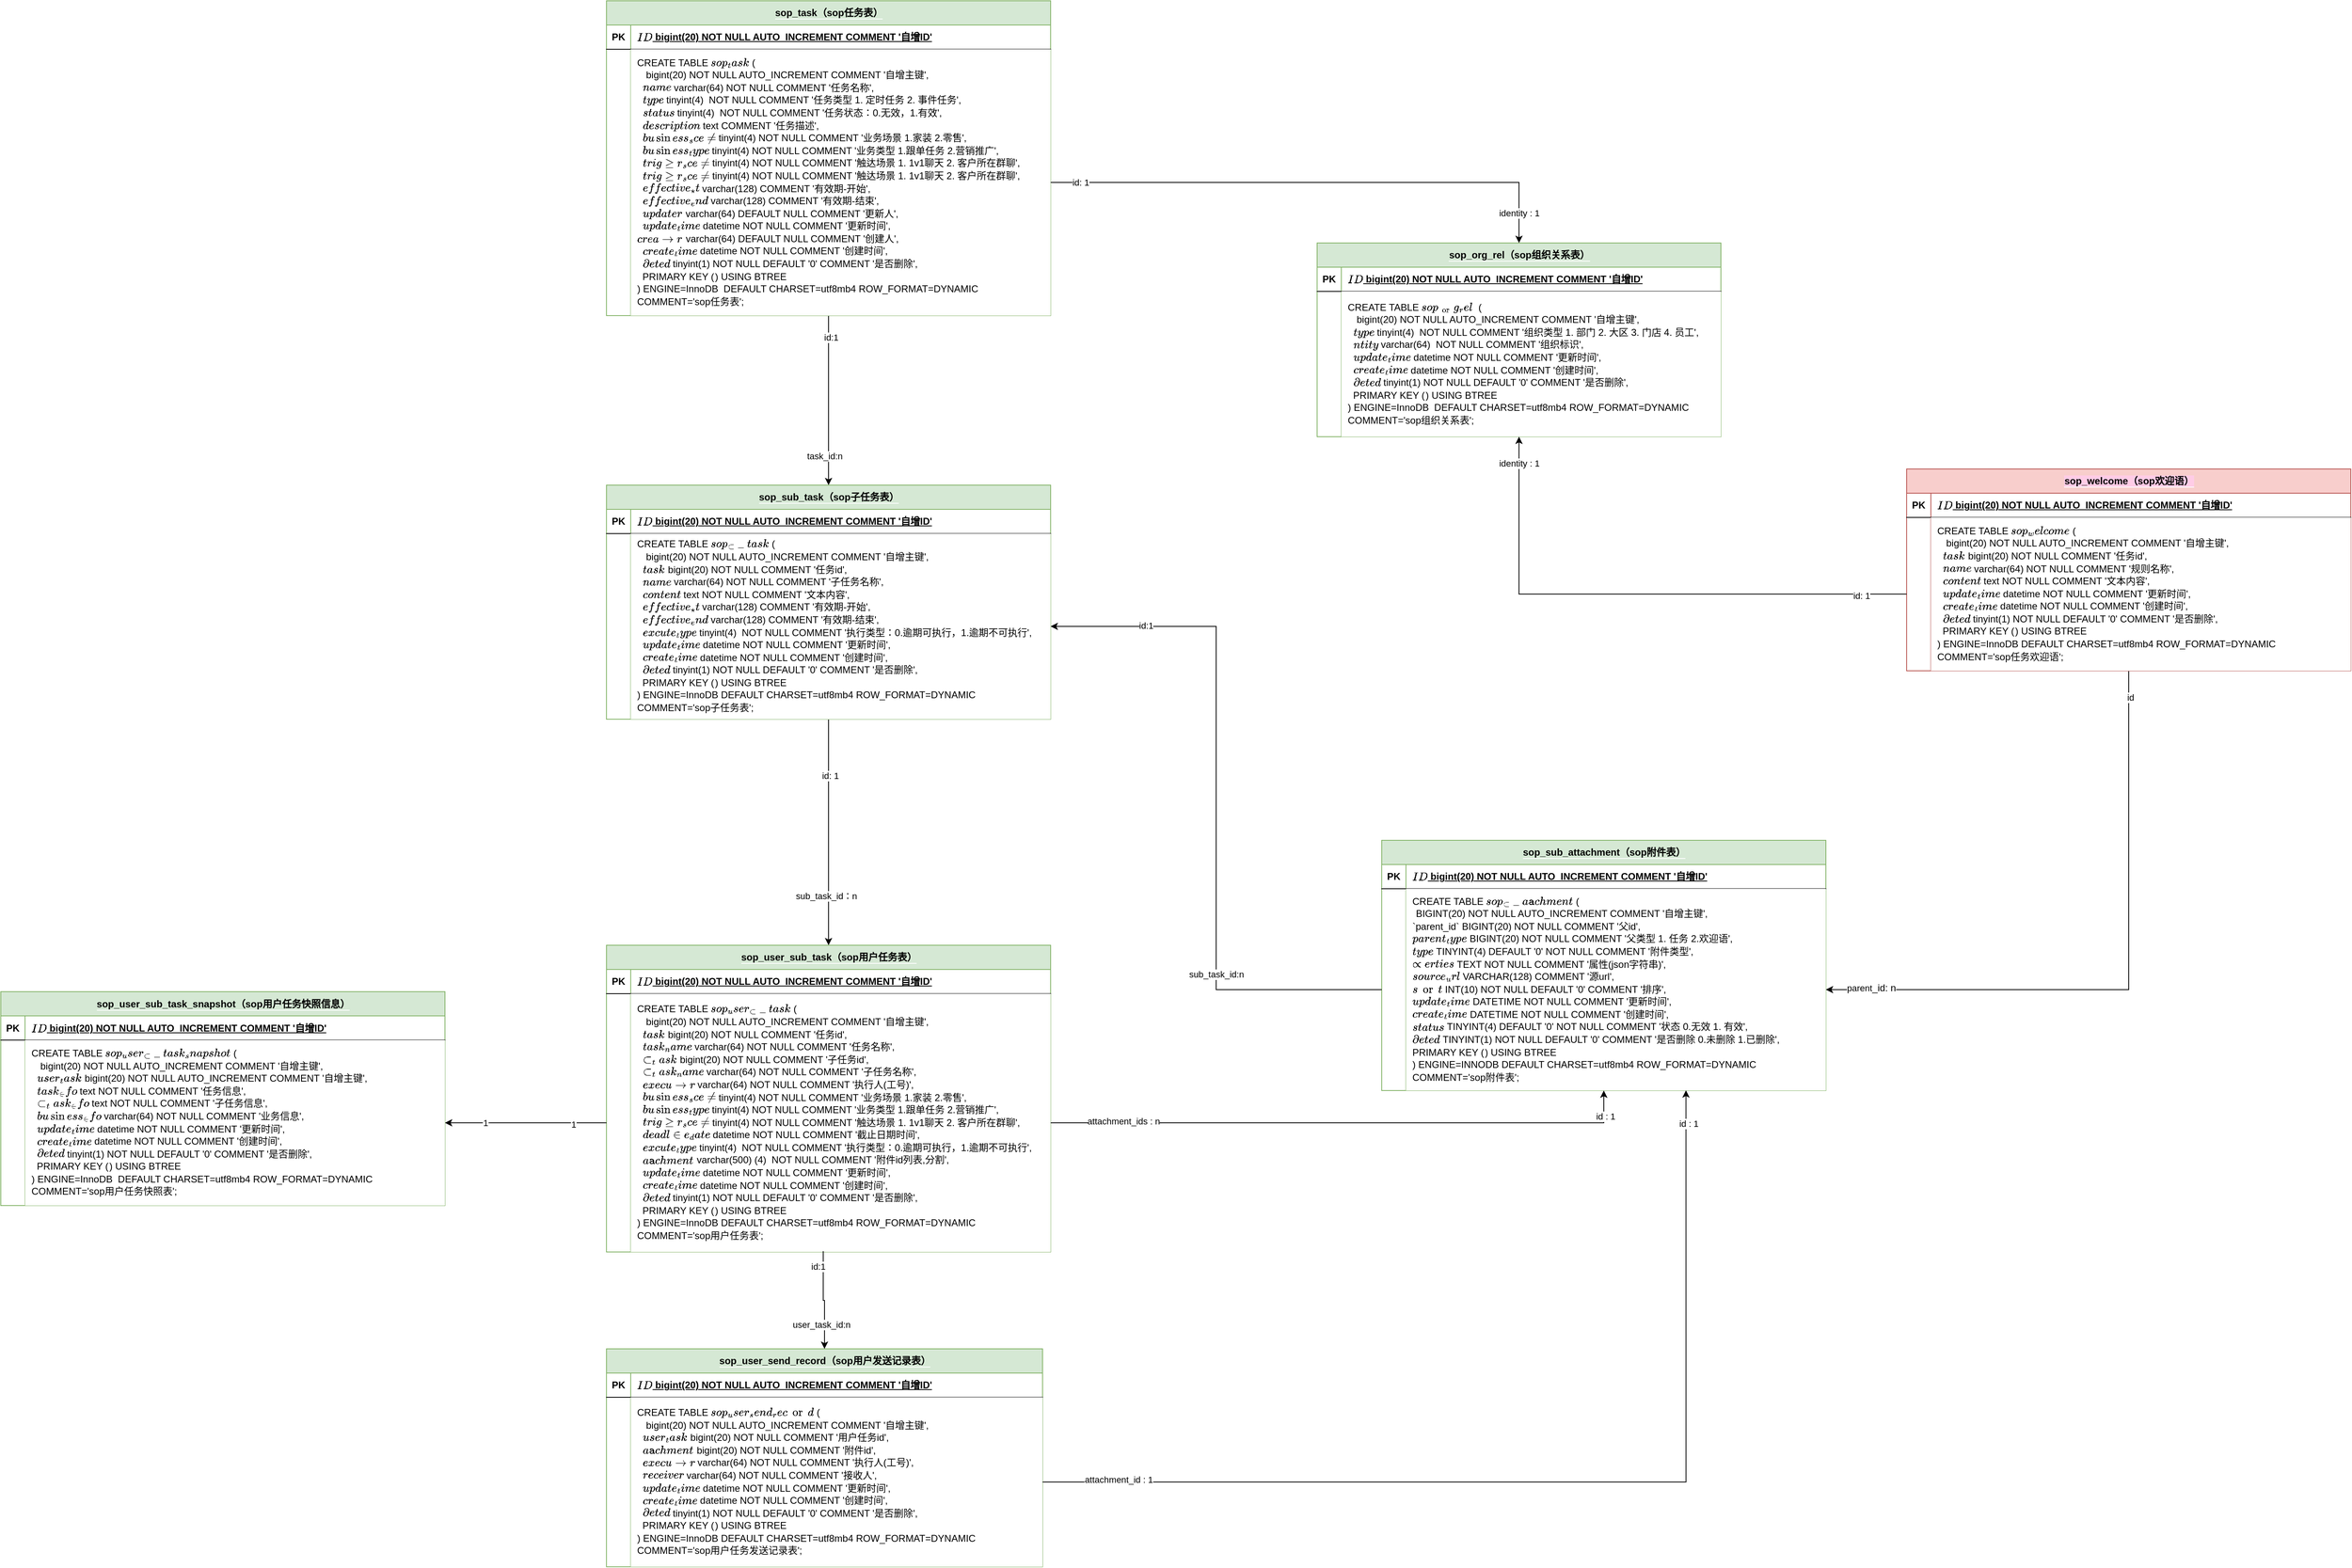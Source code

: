 <mxfile version="21.6.8" type="github">
  <diagram name="第 1 页" id="de748oIVJeChQEEVJ22J">
    <mxGraphModel dx="5043" dy="2289" grid="1" gridSize="10" guides="1" tooltips="1" connect="1" arrows="1" fold="1" page="1" pageScale="1" pageWidth="827" pageHeight="1169" math="0" shadow="0">
      <root>
        <mxCell id="0" />
        <mxCell id="1" parent="0" />
        <mxCell id="-qIdUn-uNaCTuJ1rHyCA-53" style="edgeStyle=orthogonalEdgeStyle;rounded=0;orthogonalLoop=1;jettySize=auto;html=1;entryX=0.5;entryY=0;entryDx=0;entryDy=0;" edge="1" parent="1" source="-qIdUn-uNaCTuJ1rHyCA-1" target="-qIdUn-uNaCTuJ1rHyCA-15">
          <mxGeometry relative="1" as="geometry" />
        </mxCell>
        <mxCell id="-qIdUn-uNaCTuJ1rHyCA-54" value="id:1" style="edgeLabel;html=1;align=center;verticalAlign=middle;resizable=0;points=[];" vertex="1" connectable="0" parent="-qIdUn-uNaCTuJ1rHyCA-53">
          <mxGeometry x="-0.752" y="3" relative="1" as="geometry">
            <mxPoint y="1" as="offset" />
          </mxGeometry>
        </mxCell>
        <mxCell id="-qIdUn-uNaCTuJ1rHyCA-55" value="task_id:n" style="edgeLabel;html=1;align=center;verticalAlign=middle;resizable=0;points=[];" vertex="1" connectable="0" parent="-qIdUn-uNaCTuJ1rHyCA-53">
          <mxGeometry x="0.507" y="-2" relative="1" as="geometry">
            <mxPoint x="-3" y="16" as="offset" />
          </mxGeometry>
        </mxCell>
        <mxCell id="-qIdUn-uNaCTuJ1rHyCA-1" value="&lt;span style=&quot;background-color: rgb(213, 232, 212);&quot;&gt;sop_task（sop任务表）&lt;/span&gt;" style="shape=table;startSize=30;container=1;collapsible=1;childLayout=tableLayout;fixedRows=1;rowLines=0;fontStyle=1;align=center;resizeLast=1;html=1;labelBackgroundColor=default;fillColor=#d5e8d4;strokeColor=#82b366;" vertex="1" parent="1">
          <mxGeometry x="-2260" y="-890" width="550" height="390" as="geometry" />
        </mxCell>
        <mxCell id="-qIdUn-uNaCTuJ1rHyCA-2" value="" style="shape=tableRow;horizontal=0;startSize=0;swimlaneHead=0;swimlaneBody=0;fillColor=none;collapsible=0;dropTarget=0;points=[[0,0.5],[1,0.5]];portConstraint=eastwest;top=0;left=0;right=0;bottom=1;" vertex="1" parent="-qIdUn-uNaCTuJ1rHyCA-1">
          <mxGeometry y="30" width="550" height="30" as="geometry" />
        </mxCell>
        <mxCell id="-qIdUn-uNaCTuJ1rHyCA-3" value="PK" style="shape=partialRectangle;connectable=0;fillColor=none;top=0;left=0;bottom=0;right=0;fontStyle=1;overflow=hidden;whiteSpace=wrap;html=1;" vertex="1" parent="-qIdUn-uNaCTuJ1rHyCA-2">
          <mxGeometry width="30" height="30" as="geometry">
            <mxRectangle width="30" height="30" as="alternateBounds" />
          </mxGeometry>
        </mxCell>
        <mxCell id="-qIdUn-uNaCTuJ1rHyCA-4" value="`ID` bigint(20) NOT NULL AUTO_INCREMENT COMMENT &#39;自增ID&#39;" style="shape=partialRectangle;connectable=0;fillColor=none;top=0;left=0;bottom=0;right=0;align=left;spacingLeft=6;fontStyle=5;overflow=hidden;whiteSpace=wrap;html=1;" vertex="1" parent="-qIdUn-uNaCTuJ1rHyCA-2">
          <mxGeometry x="30" width="520" height="30" as="geometry">
            <mxRectangle width="520" height="30" as="alternateBounds" />
          </mxGeometry>
        </mxCell>
        <mxCell id="-qIdUn-uNaCTuJ1rHyCA-5" value="" style="shape=tableRow;horizontal=0;startSize=0;swimlaneHead=0;swimlaneBody=0;fillColor=none;collapsible=0;dropTarget=0;points=[[0,0.5],[1,0.5]];portConstraint=eastwest;top=0;left=0;right=0;bottom=0;" vertex="1" parent="-qIdUn-uNaCTuJ1rHyCA-1">
          <mxGeometry y="60" width="550" height="330" as="geometry" />
        </mxCell>
        <mxCell id="-qIdUn-uNaCTuJ1rHyCA-6" value="" style="shape=partialRectangle;connectable=0;fillColor=none;top=0;left=0;bottom=0;right=0;editable=1;overflow=hidden;whiteSpace=wrap;html=1;" vertex="1" parent="-qIdUn-uNaCTuJ1rHyCA-5">
          <mxGeometry width="30" height="330" as="geometry">
            <mxRectangle width="30" height="330" as="alternateBounds" />
          </mxGeometry>
        </mxCell>
        <mxCell id="-qIdUn-uNaCTuJ1rHyCA-7" value="&lt;div style=&quot;line-height: 130%;&quot;&gt;&lt;div style=&quot;line-height: 130%;&quot;&gt;&lt;div style=&quot;line-height: 130%;&quot;&gt;&lt;div style=&quot;line-height: 130%;&quot;&gt;&lt;div style=&quot;line-height: 130%;&quot;&gt;CREATE TABLE `sop_task` (&lt;/div&gt;&lt;div style=&quot;line-height: 130%;&quot;&gt;&amp;nbsp; `id` bigint(20) NOT NULL AUTO_INCREMENT COMMENT &#39;自增主键&#39;,&lt;/div&gt;&lt;div style=&quot;line-height: 130%;&quot;&gt;&amp;nbsp; `name` varchar(64) NOT NULL COMMENT &#39;任务名称&#39;,&lt;/div&gt;&lt;div style=&quot;line-height: 130%;&quot;&gt;&amp;nbsp; `type` tinyint(4)&amp;nbsp; NOT NULL COMMENT &#39;任务类型 1. 定时任务 2. 事件任务&#39;,&lt;/div&gt;&lt;div style=&quot;line-height: 130%;&quot;&gt;&amp;nbsp; `status` tinyint(4)&amp;nbsp; NOT NULL COMMENT &#39;任务状态：0.无效，1.有效&#39;,&lt;/div&gt;&lt;div style=&quot;line-height: 130%;&quot;&gt;&amp;nbsp; `description` text COMMENT &#39;任务描述&#39;,&lt;/div&gt;&lt;div style=&quot;line-height: 130%;&quot;&gt;&amp;nbsp; `business_scene` tinyint(4) NOT NULL COMMENT &#39;业务场景 1.家装 2.零售&#39;,&lt;/div&gt;&lt;div style=&quot;line-height: 130%;&quot;&gt;&amp;nbsp; `business_type` tinyint(4) NOT NULL COMMENT &#39;业务类型 1.跟单任务 2.营销推广&#39;,&lt;/div&gt;&lt;div style=&quot;line-height: 130%;&quot;&gt;&amp;nbsp; `trigger_scene` tinyint(4) NOT NULL COMMENT &#39;触达场景 1. 1v1聊天 2. 客户所在群聊&#39;,&lt;/div&gt;&lt;div style=&quot;line-height: 130%;&quot;&gt;&amp;nbsp; `trigger_scene` tinyint(4) NOT NULL COMMENT &#39;触达场景 1. 1v1聊天 2. 客户所在群聊&#39;,&lt;br&gt;&lt;/div&gt;&lt;div style=&quot;line-height: 130%;&quot;&gt;&amp;nbsp; `effective_start` varchar(128)&amp;nbsp;COMMENT &#39;有效期-开始&#39;,&lt;/div&gt;&lt;div style=&quot;line-height: 130%;&quot;&gt;&amp;nbsp; `effective_end` varchar(128)&amp;nbsp;COMMENT &#39;有效期-结束&#39;,&lt;/div&gt;&lt;div style=&quot;line-height: 130%;&quot;&gt;&amp;nbsp; `updater_id` varchar(64) DEFAULT NULL COMMENT &#39;更新人&#39;,&lt;br&gt;&lt;/div&gt;&lt;div style=&quot;line-height: 130%;&quot;&gt;&amp;nbsp; `update_time` datetime NOT NULL COMMENT &#39;更新时间&#39;,&lt;/div&gt;&lt;div style=&quot;line-height: 130%;&quot;&gt;`creator_id` varchar(64) DEFAULT NULL COMMENT &#39;创建人&#39;,&lt;br&gt;&lt;/div&gt;&lt;div style=&quot;line-height: 130%;&quot;&gt;&amp;nbsp; `create_time` datetime NOT NULL COMMENT &#39;创建时间&#39;,&lt;/div&gt;&lt;div style=&quot;line-height: 130%;&quot;&gt;&amp;nbsp; `deleted` tinyint(1) NOT NULL DEFAULT &#39;0&#39; COMMENT &#39;是否删除&#39;,&lt;/div&gt;&lt;div style=&quot;line-height: 130%;&quot;&gt;&amp;nbsp; PRIMARY KEY (`id`) USING BTREE&lt;/div&gt;&lt;div style=&quot;line-height: 130%;&quot;&gt;) ENGINE=InnoDB&amp;nbsp; DEFAULT CHARSET=utf8mb4 ROW_FORMAT=DYNAMIC COMMENT=&#39;sop任务表&#39;;&lt;/div&gt;&lt;/div&gt;&lt;/div&gt;&lt;/div&gt;&lt;/div&gt;" style="shape=partialRectangle;connectable=0;fillColor=default;top=0;left=0;bottom=0;right=0;align=left;spacingLeft=6;overflow=hidden;whiteSpace=wrap;html=1;" vertex="1" parent="-qIdUn-uNaCTuJ1rHyCA-5">
          <mxGeometry x="30" width="520" height="330" as="geometry">
            <mxRectangle width="520" height="330" as="alternateBounds" />
          </mxGeometry>
        </mxCell>
        <mxCell id="-qIdUn-uNaCTuJ1rHyCA-63" style="edgeStyle=orthogonalEdgeStyle;rounded=0;orthogonalLoop=1;jettySize=auto;html=1;entryX=0.5;entryY=0;entryDx=0;entryDy=0;" edge="1" parent="1" source="-qIdUn-uNaCTuJ1rHyCA-15" target="-qIdUn-uNaCTuJ1rHyCA-29">
          <mxGeometry relative="1" as="geometry" />
        </mxCell>
        <mxCell id="-qIdUn-uNaCTuJ1rHyCA-65" value="id: 1" style="edgeLabel;html=1;align=center;verticalAlign=middle;resizable=0;points=[];" vertex="1" connectable="0" parent="-qIdUn-uNaCTuJ1rHyCA-63">
          <mxGeometry x="-0.502" y="2" relative="1" as="geometry">
            <mxPoint as="offset" />
          </mxGeometry>
        </mxCell>
        <mxCell id="-qIdUn-uNaCTuJ1rHyCA-66" value="sub_task_id：n" style="edgeLabel;html=1;align=center;verticalAlign=middle;resizable=0;points=[];" vertex="1" connectable="0" parent="-qIdUn-uNaCTuJ1rHyCA-63">
          <mxGeometry x="0.563" y="-3" relative="1" as="geometry">
            <mxPoint as="offset" />
          </mxGeometry>
        </mxCell>
        <mxCell id="-qIdUn-uNaCTuJ1rHyCA-15" value="&lt;span style=&quot;background-color: rgb(213, 232, 212);&quot;&gt;sop_sub_task（sop子任务表）&lt;/span&gt;" style="shape=table;startSize=30;container=1;collapsible=1;childLayout=tableLayout;fixedRows=1;rowLines=0;fontStyle=1;align=center;resizeLast=1;html=1;labelBackgroundColor=default;fillColor=#d5e8d4;strokeColor=#82b366;" vertex="1" parent="1">
          <mxGeometry x="-2260" y="-290" width="550" height="290.0" as="geometry" />
        </mxCell>
        <mxCell id="-qIdUn-uNaCTuJ1rHyCA-16" value="" style="shape=tableRow;horizontal=0;startSize=0;swimlaneHead=0;swimlaneBody=0;fillColor=none;collapsible=0;dropTarget=0;points=[[0,0.5],[1,0.5]];portConstraint=eastwest;top=0;left=0;right=0;bottom=1;" vertex="1" parent="-qIdUn-uNaCTuJ1rHyCA-15">
          <mxGeometry y="30" width="550" height="30" as="geometry" />
        </mxCell>
        <mxCell id="-qIdUn-uNaCTuJ1rHyCA-17" value="PK" style="shape=partialRectangle;connectable=0;fillColor=none;top=0;left=0;bottom=0;right=0;fontStyle=1;overflow=hidden;whiteSpace=wrap;html=1;" vertex="1" parent="-qIdUn-uNaCTuJ1rHyCA-16">
          <mxGeometry width="30" height="30" as="geometry">
            <mxRectangle width="30" height="30" as="alternateBounds" />
          </mxGeometry>
        </mxCell>
        <mxCell id="-qIdUn-uNaCTuJ1rHyCA-18" value="`ID` bigint(20) NOT NULL AUTO_INCREMENT COMMENT &#39;自增ID&#39;" style="shape=partialRectangle;connectable=0;fillColor=none;top=0;left=0;bottom=0;right=0;align=left;spacingLeft=6;fontStyle=5;overflow=hidden;whiteSpace=wrap;html=1;" vertex="1" parent="-qIdUn-uNaCTuJ1rHyCA-16">
          <mxGeometry x="30" width="520" height="30" as="geometry">
            <mxRectangle width="520" height="30" as="alternateBounds" />
          </mxGeometry>
        </mxCell>
        <mxCell id="-qIdUn-uNaCTuJ1rHyCA-19" value="" style="shape=tableRow;horizontal=0;startSize=0;swimlaneHead=0;swimlaneBody=0;fillColor=none;collapsible=0;dropTarget=0;points=[[0,0.5],[1,0.5]];portConstraint=eastwest;top=0;left=0;right=0;bottom=0;" vertex="1" parent="-qIdUn-uNaCTuJ1rHyCA-15">
          <mxGeometry y="60" width="550" height="230" as="geometry" />
        </mxCell>
        <mxCell id="-qIdUn-uNaCTuJ1rHyCA-20" value="" style="shape=partialRectangle;connectable=0;fillColor=none;top=0;left=0;bottom=0;right=0;editable=1;overflow=hidden;whiteSpace=wrap;html=1;" vertex="1" parent="-qIdUn-uNaCTuJ1rHyCA-19">
          <mxGeometry width="30" height="230" as="geometry">
            <mxRectangle width="30" height="230" as="alternateBounds" />
          </mxGeometry>
        </mxCell>
        <mxCell id="-qIdUn-uNaCTuJ1rHyCA-21" value="&lt;div style=&quot;line-height: 130%;&quot;&gt;&lt;div style=&quot;line-height: 130%;&quot;&gt;&lt;div style=&quot;line-height: 130%;&quot;&gt;&lt;div style=&quot;line-height: 130%;&quot;&gt;&lt;div style=&quot;line-height: 130%;&quot;&gt;&lt;div style=&quot;line-height: 130%;&quot;&gt;&lt;div style=&quot;line-height: 130%;&quot;&gt;CREATE TABLE `sop_sub_task` (&lt;/div&gt;&lt;div style=&quot;line-height: 130%;&quot;&gt;&amp;nbsp; `id` bigint(20) NOT NULL AUTO_INCREMENT COMMENT &#39;自增主键&#39;,&lt;/div&gt;&lt;div style=&quot;line-height: 130%;&quot;&gt;&amp;nbsp; `task_id` bigint(20) NOT NULL COMMENT &#39;任务id&#39;,&lt;/div&gt;&lt;div style=&quot;line-height: 130%;&quot;&gt;&amp;nbsp; `name` varchar(64) NOT NULL COMMENT &#39;子任务名称&#39;,&lt;/div&gt;&lt;div style=&quot;line-height: 130%;&quot;&gt;&amp;nbsp; `content` text NOT NULL COMMENT &#39;文本内容&#39;,&lt;/div&gt;&lt;div style=&quot;line-height: 130%;&quot;&gt;&amp;nbsp;&amp;nbsp;&lt;span style=&quot;background-color: initial;&quot;&gt;`effective_start` varchar(128)&amp;nbsp;COMMENT &#39;有效期-开始&#39;,&lt;/span&gt;&lt;/div&gt;&lt;div style=&quot;border-color: var(--border-color); line-height: 15.6px;&quot;&gt;&amp;nbsp; `effective_end` varchar(128)&amp;nbsp;COMMENT &#39;有效期-结束&#39;,&lt;/div&gt;&lt;div style=&quot;border-color: var(--border-color); line-height: 15.6px;&quot;&gt;&amp;nbsp;&amp;nbsp;`excute_type` tinyint(4)&amp;nbsp; NOT NULL COMMENT &#39;执行类型：0.逾期可执行，1.逾期不可执行&#39;,&lt;/div&gt;&lt;div style=&quot;line-height: 130%;&quot;&gt;&amp;nbsp; `update_time` datetime NOT NULL COMMENT &#39;更新时间&#39;,&lt;/div&gt;&lt;div style=&quot;line-height: 130%;&quot;&gt;&amp;nbsp; `create_time` datetime NOT NULL COMMENT &#39;创建时间&#39;,&lt;/div&gt;&lt;div style=&quot;line-height: 130%;&quot;&gt;&amp;nbsp; `deleted` tinyint(1) NOT NULL DEFAULT &#39;0&#39; COMMENT &#39;是否删除&#39;,&lt;/div&gt;&lt;div style=&quot;line-height: 130%;&quot;&gt;&amp;nbsp; PRIMARY KEY (`id`) USING BTREE&lt;/div&gt;&lt;div style=&quot;line-height: 130%;&quot;&gt;) ENGINE=InnoDB DEFAULT CHARSET=utf8mb4 ROW_FORMAT=DYNAMIC COMMENT=&#39;sop子任务表&#39;;&lt;/div&gt;&lt;/div&gt;&lt;/div&gt;&lt;/div&gt;&lt;/div&gt;&lt;/div&gt;&lt;/div&gt;" style="shape=partialRectangle;connectable=0;fillColor=default;top=0;left=0;bottom=0;right=0;align=left;spacingLeft=6;overflow=hidden;whiteSpace=wrap;html=1;" vertex="1" parent="-qIdUn-uNaCTuJ1rHyCA-19">
          <mxGeometry x="30" width="520" height="230" as="geometry">
            <mxRectangle width="520" height="230" as="alternateBounds" />
          </mxGeometry>
        </mxCell>
        <mxCell id="-qIdUn-uNaCTuJ1rHyCA-22" value="&lt;span style=&quot;background-color: rgb(213, 232, 212);&quot;&gt;sop_sub_attachment（sop附件表）&lt;/span&gt;" style="shape=table;startSize=30;container=1;collapsible=1;childLayout=tableLayout;fixedRows=1;rowLines=0;fontStyle=1;align=center;resizeLast=1;html=1;labelBackgroundColor=default;fillColor=#d5e8d4;strokeColor=#82b366;" vertex="1" parent="1">
          <mxGeometry x="-1300" y="150" width="550" height="310" as="geometry" />
        </mxCell>
        <mxCell id="-qIdUn-uNaCTuJ1rHyCA-23" value="" style="shape=tableRow;horizontal=0;startSize=0;swimlaneHead=0;swimlaneBody=0;fillColor=none;collapsible=0;dropTarget=0;points=[[0,0.5],[1,0.5]];portConstraint=eastwest;top=0;left=0;right=0;bottom=1;" vertex="1" parent="-qIdUn-uNaCTuJ1rHyCA-22">
          <mxGeometry y="30" width="550" height="30" as="geometry" />
        </mxCell>
        <mxCell id="-qIdUn-uNaCTuJ1rHyCA-24" value="PK" style="shape=partialRectangle;connectable=0;fillColor=none;top=0;left=0;bottom=0;right=0;fontStyle=1;overflow=hidden;whiteSpace=wrap;html=1;" vertex="1" parent="-qIdUn-uNaCTuJ1rHyCA-23">
          <mxGeometry width="30" height="30" as="geometry">
            <mxRectangle width="30" height="30" as="alternateBounds" />
          </mxGeometry>
        </mxCell>
        <mxCell id="-qIdUn-uNaCTuJ1rHyCA-25" value="`ID` bigint(20) NOT NULL AUTO_INCREMENT COMMENT &#39;自增ID&#39;" style="shape=partialRectangle;connectable=0;fillColor=none;top=0;left=0;bottom=0;right=0;align=left;spacingLeft=6;fontStyle=5;overflow=hidden;whiteSpace=wrap;html=1;" vertex="1" parent="-qIdUn-uNaCTuJ1rHyCA-23">
          <mxGeometry x="30" width="520" height="30" as="geometry">
            <mxRectangle width="520" height="30" as="alternateBounds" />
          </mxGeometry>
        </mxCell>
        <mxCell id="-qIdUn-uNaCTuJ1rHyCA-26" value="" style="shape=tableRow;horizontal=0;startSize=0;swimlaneHead=0;swimlaneBody=0;fillColor=none;collapsible=0;dropTarget=0;points=[[0,0.5],[1,0.5]];portConstraint=eastwest;top=0;left=0;right=0;bottom=0;" vertex="1" parent="-qIdUn-uNaCTuJ1rHyCA-22">
          <mxGeometry y="60" width="550" height="250" as="geometry" />
        </mxCell>
        <mxCell id="-qIdUn-uNaCTuJ1rHyCA-27" value="" style="shape=partialRectangle;connectable=0;fillColor=none;top=0;left=0;bottom=0;right=0;editable=1;overflow=hidden;whiteSpace=wrap;html=1;" vertex="1" parent="-qIdUn-uNaCTuJ1rHyCA-26">
          <mxGeometry width="30" height="250" as="geometry">
            <mxRectangle width="30" height="250" as="alternateBounds" />
          </mxGeometry>
        </mxCell>
        <mxCell id="-qIdUn-uNaCTuJ1rHyCA-28" value="&lt;div style=&quot;line-height: 130%;&quot;&gt;&lt;div style=&quot;line-height: 130%;&quot;&gt;&lt;div style=&quot;line-height: 130%;&quot;&gt;&lt;div style=&quot;line-height: 130%;&quot;&gt;&lt;div style=&quot;line-height: 130%;&quot;&gt;&lt;div style=&quot;line-height: 130%;&quot;&gt;&lt;div style=&quot;line-height: 130%;&quot;&gt;&lt;div style=&quot;line-height: 130%;&quot;&gt;&lt;div&gt;CREATE TABLE `sop_sub_attachment` (&lt;span style=&quot;&quot; data-eleid=&quot;2&quot; class=&quot;text-only&quot;&gt;&lt;br&gt;&lt;/span&gt;&lt;span style=&quot;&quot; data-eleid=&quot;5&quot; class=&quot;text-only&quot;&gt;  `id` BIGINT(20) NOT NULL AUTO_INCREMENT COMMENT &#39;自增主键&#39;,&lt;/span&gt;&lt;span style=&quot;&quot; data-eleid=&quot;4&quot; class=&quot;text-only&quot;&gt;&lt;br&gt;&lt;/span&gt;  `&lt;span style=&quot;background-color: initial;&quot;&gt;parent&lt;/span&gt;&lt;span style=&quot;background-color: initial;&quot;&gt;_id` BIGINT(20) NOT NULL COMMENT &#39;父id&#39;,&lt;/span&gt;&lt;/div&gt;&lt;div&gt;&lt;span style=&quot;&quot; data-eleid=&quot;6&quot; class=&quot;text-only&quot;&gt;`parent_type` BIGINT(20) NOT NULL COMMENT &#39;父类型 1. 任务 2.欢迎语&#39;,&lt;br&gt;&lt;/span&gt;&lt;span style=&quot;&quot; data-eleid=&quot;9&quot; class=&quot;text-only&quot;&gt;  `type` TINYINT(4) DEFAULT &#39;0&#39;  NOT NULL COMMENT &#39;附件类型&#39;,&lt;/span&gt;&lt;span style=&quot;&quot; data-eleid=&quot;8&quot; class=&quot;text-only&quot;&gt;&lt;br&gt;&lt;/span&gt;&lt;span style=&quot;&quot; data-eleid=&quot;11&quot; class=&quot;text-only&quot;&gt;  `properties` TEXT NOT NULL COMMENT &#39;属性(json字符串)&#39;,&lt;/span&gt;&lt;/div&gt;&lt;div&gt;&lt;span style=&quot;&quot; data-eleid=&quot;12&quot; class=&quot;text-only&quot;&gt;&lt;div style=&quot;&quot;&gt;  `source_url` VARCHAR(128) COMMENT &#39;源url&#39;,&lt;/div&gt;&lt;/span&gt;&lt;span style=&quot;&quot; data-eleid=&quot;15&quot; class=&quot;text-only&quot;&gt;  `sort` INT(10) NOT NULL DEFAULT &#39;0&#39; COMMENT &#39;排序&#39;,&lt;/span&gt;&lt;span style=&quot;&quot; data-eleid=&quot;14&quot; class=&quot;text-only&quot;&gt;&lt;br&gt;&lt;/span&gt;&lt;span style=&quot;&quot; data-eleid=&quot;17&quot; class=&quot;text-only&quot;&gt;  `update_time` DATETIME NOT NULL COMMENT &#39;更新时间&#39;,&lt;/span&gt;&lt;span style=&quot;&quot; data-eleid=&quot;16&quot; class=&quot;text-only&quot;&gt;&lt;br&gt;&lt;/span&gt;&lt;span style=&quot;&quot; data-eleid=&quot;19&quot; class=&quot;text-only&quot;&gt;  `create_time` DATETIME NOT NULL COMMENT &#39;创建时间&#39;,&lt;/span&gt;&lt;/div&gt;&lt;div&gt;&lt;span style=&quot;&quot; data-eleid=&quot;18&quot; class=&quot;text-only&quot;&gt;`status` TINYINT(4) DEFAULT &#39;0&#39; NOT NULL COMMENT &#39;状态 0.无效 1. 有效&#39;,&lt;br&gt;&lt;/span&gt;&lt;span style=&quot;&quot; data-eleid=&quot;21&quot; class=&quot;text-only&quot;&gt;  `deleted` TINYINT(1) NOT NULL DEFAULT &#39;0&#39; COMMENT &#39;是否删除 0.未删除 1.已删除&#39;,&lt;/span&gt;&lt;span style=&quot;&quot; data-eleid=&quot;20&quot; class=&quot;text-only&quot;&gt;&lt;br&gt;&lt;/span&gt;&lt;span style=&quot;&quot; data-eleid=&quot;23&quot; class=&quot;text-only&quot;&gt;  PRIMARY KEY (`id`) USING BTREE&lt;/span&gt;&lt;span style=&quot;&quot; data-eleid=&quot;22&quot; class=&quot;text-only&quot;&gt;&lt;br&gt;&lt;/span&gt;&lt;span style=&quot;&quot; data-eleid=&quot;25&quot; class=&quot;text-only&quot;&gt;) ENGINE=INNODB DEFAULT CHARSET=utf8mb4 ROW_FORMAT=DYNAMIC COMMENT=&#39;sop附件表&#39;;&lt;/span&gt;&lt;/div&gt;&lt;/div&gt;&lt;/div&gt;&lt;/div&gt;&lt;/div&gt;&lt;/div&gt;&lt;/div&gt;&lt;/div&gt;&lt;/div&gt;" style="shape=partialRectangle;connectable=0;fillColor=default;top=0;left=0;bottom=0;right=0;align=left;spacingLeft=6;overflow=hidden;whiteSpace=wrap;html=1;" vertex="1" parent="-qIdUn-uNaCTuJ1rHyCA-26">
          <mxGeometry x="30" width="520" height="250" as="geometry">
            <mxRectangle width="520" height="250" as="alternateBounds" />
          </mxGeometry>
        </mxCell>
        <mxCell id="-qIdUn-uNaCTuJ1rHyCA-29" value="&lt;span style=&quot;background-color: rgb(213, 232, 212);&quot;&gt;sop_user_sub_task（sop用户任务表）&lt;/span&gt;" style="shape=table;startSize=30;container=1;collapsible=1;childLayout=tableLayout;fixedRows=1;rowLines=0;fontStyle=1;align=center;resizeLast=1;html=1;labelBackgroundColor=default;fillColor=#d5e8d4;strokeColor=#82b366;" vertex="1" parent="1">
          <mxGeometry x="-2260" y="280" width="550" height="380" as="geometry" />
        </mxCell>
        <mxCell id="-qIdUn-uNaCTuJ1rHyCA-30" value="" style="shape=tableRow;horizontal=0;startSize=0;swimlaneHead=0;swimlaneBody=0;fillColor=none;collapsible=0;dropTarget=0;points=[[0,0.5],[1,0.5]];portConstraint=eastwest;top=0;left=0;right=0;bottom=1;" vertex="1" parent="-qIdUn-uNaCTuJ1rHyCA-29">
          <mxGeometry y="30" width="550" height="30" as="geometry" />
        </mxCell>
        <mxCell id="-qIdUn-uNaCTuJ1rHyCA-31" value="PK" style="shape=partialRectangle;connectable=0;fillColor=none;top=0;left=0;bottom=0;right=0;fontStyle=1;overflow=hidden;whiteSpace=wrap;html=1;" vertex="1" parent="-qIdUn-uNaCTuJ1rHyCA-30">
          <mxGeometry width="30" height="30" as="geometry">
            <mxRectangle width="30" height="30" as="alternateBounds" />
          </mxGeometry>
        </mxCell>
        <mxCell id="-qIdUn-uNaCTuJ1rHyCA-32" value="`ID` bigint(20) NOT NULL AUTO_INCREMENT COMMENT &#39;自增ID&#39;" style="shape=partialRectangle;connectable=0;fillColor=none;top=0;left=0;bottom=0;right=0;align=left;spacingLeft=6;fontStyle=5;overflow=hidden;whiteSpace=wrap;html=1;" vertex="1" parent="-qIdUn-uNaCTuJ1rHyCA-30">
          <mxGeometry x="30" width="520" height="30" as="geometry">
            <mxRectangle width="520" height="30" as="alternateBounds" />
          </mxGeometry>
        </mxCell>
        <mxCell id="-qIdUn-uNaCTuJ1rHyCA-33" value="" style="shape=tableRow;horizontal=0;startSize=0;swimlaneHead=0;swimlaneBody=0;fillColor=none;collapsible=0;dropTarget=0;points=[[0,0.5],[1,0.5]];portConstraint=eastwest;top=0;left=0;right=0;bottom=0;" vertex="1" parent="-qIdUn-uNaCTuJ1rHyCA-29">
          <mxGeometry y="60" width="550" height="320" as="geometry" />
        </mxCell>
        <mxCell id="-qIdUn-uNaCTuJ1rHyCA-34" value="" style="shape=partialRectangle;connectable=0;fillColor=none;top=0;left=0;bottom=0;right=0;editable=1;overflow=hidden;whiteSpace=wrap;html=1;" vertex="1" parent="-qIdUn-uNaCTuJ1rHyCA-33">
          <mxGeometry width="30" height="320" as="geometry">
            <mxRectangle width="30" height="320" as="alternateBounds" />
          </mxGeometry>
        </mxCell>
        <mxCell id="-qIdUn-uNaCTuJ1rHyCA-35" value="&lt;div style=&quot;line-height: 130%;&quot;&gt;&lt;div style=&quot;line-height: 130%;&quot;&gt;&lt;div style=&quot;line-height: 130%;&quot;&gt;&lt;div style=&quot;line-height: 130%;&quot;&gt;&lt;div style=&quot;line-height: 130%;&quot;&gt;&lt;div style=&quot;line-height: 130%;&quot;&gt;&lt;div style=&quot;line-height: 130%;&quot;&gt;&lt;div style=&quot;line-height: 130%;&quot;&gt;&lt;span style=&quot;background-color: initial;&quot;&gt;CREATE TABLE `sop_user_sub_task` (&lt;/span&gt;&lt;br&gt;&lt;/div&gt;&lt;div style=&quot;line-height: 130%;&quot;&gt;&amp;nbsp; `id` bigint(20) NOT NULL AUTO_INCREMENT COMMENT &#39;自增主键&#39;,&lt;/div&gt;&lt;div style=&quot;line-height: 130%;&quot;&gt;&amp;nbsp; `task_id` bigint(20) NOT NULL COMMENT &#39;任务id&#39;,&lt;/div&gt;&lt;div style=&quot;line-height: 130%;&quot;&gt;&amp;nbsp; `task_name` varchar(64) NOT NULL COMMENT &#39;任务名称&#39;,&lt;/div&gt;&lt;div style=&quot;line-height: 130%;&quot;&gt;&amp;nbsp; `sub_task_id&amp;nbsp;` bigint(20) NOT NULL COMMENT &#39;子任务id&#39;,&lt;/div&gt;&lt;div style=&quot;line-height: 130%;&quot;&gt;&amp;nbsp; `sub_task_name` varchar(64) NOT NULL COMMENT &#39;子任务名称&#39;,&lt;/div&gt;&lt;div style=&quot;line-height: 130%;&quot;&gt;&amp;nbsp; `executor` varchar(64) NOT NULL COMMENT &#39;执行人(工号)&#39;,&lt;/div&gt;&lt;div style=&quot;line-height: 130%;&quot;&gt;&amp;nbsp; `business_scene` tinyint(4) NOT NULL COMMENT &#39;业务场景 1.家装 2.零售&#39;,&lt;/div&gt;&lt;div style=&quot;line-height: 130%;&quot;&gt;&amp;nbsp; `business_type` tinyint(4) NOT NULL COMMENT &#39;业务类型 1.跟单任务 2.营销推广&#39;,&lt;/div&gt;&lt;div style=&quot;line-height: 130%;&quot;&gt;&amp;nbsp; `trigger_scene` tinyint(4) NOT NULL COMMENT &#39;触达场景 1. 1v1聊天 2. 客户所在群聊&#39;,&lt;/div&gt;&lt;div style=&quot;line-height: 130%;&quot;&gt;&amp;nbsp; `deadline_date ` datetime NOT NULL COMMENT &#39;截止日期时间&#39;,&lt;/div&gt;&lt;div style=&quot;line-height: 130%;&quot;&gt;&amp;nbsp; `excute_type` tinyint(4)&amp;nbsp; NOT NULL COMMENT &#39;执行类型：0.逾期可执行，1.逾期不可执行&#39;,&lt;br&gt;&lt;/div&gt;&lt;div style=&quot;line-height: 130%;&quot;&gt;&amp;nbsp; `attachment_ids` varchar(500)&amp;nbsp;(4)&amp;nbsp; NOT NULL COMMENT &#39;附件id列表,分割&#39;,&lt;br&gt;&lt;/div&gt;&lt;div style=&quot;line-height: 130%;&quot;&gt;&amp;nbsp; `update_time` datetime NOT NULL COMMENT &#39;更新时间&#39;,&lt;br&gt;&lt;/div&gt;&lt;div style=&quot;line-height: 130%;&quot;&gt;&amp;nbsp; `create_time` datetime NOT NULL COMMENT &#39;创建时间&#39;,&lt;/div&gt;&lt;div style=&quot;line-height: 130%;&quot;&gt;&amp;nbsp; `deleted` tinyint(1) NOT NULL DEFAULT &#39;0&#39; COMMENT &#39;是否删除&#39;,&lt;/div&gt;&lt;div style=&quot;line-height: 130%;&quot;&gt;&amp;nbsp; PRIMARY KEY (`id`) USING BTREE&lt;/div&gt;&lt;div style=&quot;line-height: 130%;&quot;&gt;) ENGINE=InnoDB DEFAULT CHARSET=utf8mb4 ROW_FORMAT=DYNAMIC COMMENT=&#39;sop用户任务表&#39;;&lt;/div&gt;&lt;/div&gt;&lt;/div&gt;&lt;/div&gt;&lt;/div&gt;&lt;/div&gt;&lt;/div&gt;&lt;/div&gt;" style="shape=partialRectangle;connectable=0;fillColor=default;top=0;left=0;bottom=0;right=0;align=left;spacingLeft=6;overflow=hidden;whiteSpace=wrap;html=1;" vertex="1" parent="-qIdUn-uNaCTuJ1rHyCA-33">
          <mxGeometry x="30" width="520" height="320" as="geometry">
            <mxRectangle width="520" height="320" as="alternateBounds" />
          </mxGeometry>
        </mxCell>
        <mxCell id="-qIdUn-uNaCTuJ1rHyCA-43" value="&lt;span style=&quot;background-color: rgb(213, 232, 212);&quot;&gt;sop_user_send_record（sop用户发送记录表）&lt;/span&gt;" style="shape=table;startSize=30;container=1;collapsible=1;childLayout=tableLayout;fixedRows=1;rowLines=0;fontStyle=1;align=center;resizeLast=1;html=1;labelBackgroundColor=default;fillColor=#d5e8d4;strokeColor=#82b366;" vertex="1" parent="1">
          <mxGeometry x="-2260" y="780" width="540" height="270" as="geometry" />
        </mxCell>
        <mxCell id="-qIdUn-uNaCTuJ1rHyCA-44" value="" style="shape=tableRow;horizontal=0;startSize=0;swimlaneHead=0;swimlaneBody=0;fillColor=none;collapsible=0;dropTarget=0;points=[[0,0.5],[1,0.5]];portConstraint=eastwest;top=0;left=0;right=0;bottom=1;" vertex="1" parent="-qIdUn-uNaCTuJ1rHyCA-43">
          <mxGeometry y="30" width="540" height="30" as="geometry" />
        </mxCell>
        <mxCell id="-qIdUn-uNaCTuJ1rHyCA-45" value="PK" style="shape=partialRectangle;connectable=0;fillColor=none;top=0;left=0;bottom=0;right=0;fontStyle=1;overflow=hidden;whiteSpace=wrap;html=1;" vertex="1" parent="-qIdUn-uNaCTuJ1rHyCA-44">
          <mxGeometry width="30" height="30" as="geometry">
            <mxRectangle width="30" height="30" as="alternateBounds" />
          </mxGeometry>
        </mxCell>
        <mxCell id="-qIdUn-uNaCTuJ1rHyCA-46" value="`ID` bigint(20) NOT NULL AUTO_INCREMENT COMMENT &#39;自增ID&#39;" style="shape=partialRectangle;connectable=0;fillColor=none;top=0;left=0;bottom=0;right=0;align=left;spacingLeft=6;fontStyle=5;overflow=hidden;whiteSpace=wrap;html=1;" vertex="1" parent="-qIdUn-uNaCTuJ1rHyCA-44">
          <mxGeometry x="30" width="510" height="30" as="geometry">
            <mxRectangle width="510" height="30" as="alternateBounds" />
          </mxGeometry>
        </mxCell>
        <mxCell id="-qIdUn-uNaCTuJ1rHyCA-47" value="" style="shape=tableRow;horizontal=0;startSize=0;swimlaneHead=0;swimlaneBody=0;fillColor=none;collapsible=0;dropTarget=0;points=[[0,0.5],[1,0.5]];portConstraint=eastwest;top=0;left=0;right=0;bottom=0;" vertex="1" parent="-qIdUn-uNaCTuJ1rHyCA-43">
          <mxGeometry y="60" width="540" height="210" as="geometry" />
        </mxCell>
        <mxCell id="-qIdUn-uNaCTuJ1rHyCA-48" value="" style="shape=partialRectangle;connectable=0;fillColor=none;top=0;left=0;bottom=0;right=0;editable=1;overflow=hidden;whiteSpace=wrap;html=1;" vertex="1" parent="-qIdUn-uNaCTuJ1rHyCA-47">
          <mxGeometry width="30" height="210" as="geometry">
            <mxRectangle width="30" height="210" as="alternateBounds" />
          </mxGeometry>
        </mxCell>
        <mxCell id="-qIdUn-uNaCTuJ1rHyCA-49" value="&lt;div style=&quot;line-height: 130%;&quot;&gt;&lt;div style=&quot;line-height: 130%;&quot;&gt;&lt;div style=&quot;line-height: 130%;&quot;&gt;&lt;div style=&quot;line-height: 130%;&quot;&gt;&lt;div style=&quot;line-height: 130%;&quot;&gt;&lt;div style=&quot;line-height: 130%;&quot;&gt;&lt;div style=&quot;line-height: 130%;&quot;&gt;&lt;div style=&quot;line-height: 130%;&quot;&gt;&lt;div style=&quot;line-height: 130%;&quot;&gt;CREATE TABLE `sop_user_send_record` (&lt;/div&gt;&lt;div style=&quot;line-height: 130%;&quot;&gt;&amp;nbsp; `id` bigint(20) NOT NULL AUTO_INCREMENT COMMENT &#39;自增主键&#39;,&lt;/div&gt;&lt;div style=&quot;line-height: 130%;&quot;&gt;&amp;nbsp; `user_task_id` bigint(20) NOT NULL COMMENT &#39;用户任务id&#39;,&lt;/div&gt;&lt;div style=&quot;line-height: 130%;&quot;&gt;&amp;nbsp; `attachment_id` bigint(20) NOT NULL COMMENT &#39;附件id&#39;,&lt;br&gt;&lt;/div&gt;&lt;div style=&quot;line-height: 130%;&quot;&gt;&amp;nbsp; `executor` varchar(64) NOT NULL COMMENT &#39;执行人(工号)&#39;,&lt;/div&gt;&lt;div style=&quot;line-height: 130%;&quot;&gt;&amp;nbsp; `receiver` varchar(64) NOT NULL COMMENT &#39;接收人&#39;,&lt;/div&gt;&lt;div style=&quot;line-height: 130%;&quot;&gt;&amp;nbsp; `update_time` datetime NOT NULL COMMENT &#39;更新时间&#39;,&lt;/div&gt;&lt;div style=&quot;line-height: 130%;&quot;&gt;&amp;nbsp; `create_time` datetime NOT NULL COMMENT &#39;创建时间&#39;,&lt;/div&gt;&lt;div style=&quot;line-height: 130%;&quot;&gt;&amp;nbsp; `deleted` tinyint(1) NOT NULL DEFAULT &#39;0&#39; COMMENT &#39;是否删除&#39;,&lt;/div&gt;&lt;div style=&quot;line-height: 130%;&quot;&gt;&amp;nbsp; PRIMARY KEY (`id`) USING BTREE&lt;/div&gt;&lt;div style=&quot;line-height: 130%;&quot;&gt;) ENGINE=InnoDB DEFAULT CHARSET=utf8mb4 ROW_FORMAT=DYNAMIC COMMENT=&#39;sop用户任务发送记录表&#39;;&lt;/div&gt;&lt;/div&gt;&lt;/div&gt;&lt;/div&gt;&lt;/div&gt;&lt;/div&gt;&lt;/div&gt;&lt;/div&gt;&lt;/div&gt;" style="shape=partialRectangle;connectable=0;fillColor=default;top=0;left=0;bottom=0;right=0;align=left;spacingLeft=6;overflow=hidden;whiteSpace=wrap;html=1;" vertex="1" parent="-qIdUn-uNaCTuJ1rHyCA-47">
          <mxGeometry x="30" width="510" height="210" as="geometry">
            <mxRectangle width="510" height="210" as="alternateBounds" />
          </mxGeometry>
        </mxCell>
        <mxCell id="-qIdUn-uNaCTuJ1rHyCA-50" style="edgeStyle=orthogonalEdgeStyle;rounded=0;orthogonalLoop=1;jettySize=auto;html=1;exitX=0.488;exitY=0.997;exitDx=0;exitDy=0;exitPerimeter=0;entryX=0.5;entryY=0;entryDx=0;entryDy=0;" edge="1" parent="1" source="-qIdUn-uNaCTuJ1rHyCA-33" target="-qIdUn-uNaCTuJ1rHyCA-43">
          <mxGeometry relative="1" as="geometry">
            <mxPoint x="-1710" y="935" as="sourcePoint" />
          </mxGeometry>
        </mxCell>
        <mxCell id="-qIdUn-uNaCTuJ1rHyCA-51" value="id:1" style="edgeLabel;html=1;align=center;verticalAlign=middle;resizable=0;points=[];" vertex="1" connectable="0" parent="-qIdUn-uNaCTuJ1rHyCA-50">
          <mxGeometry x="-0.686" y="-6" relative="1" as="geometry">
            <mxPoint x="-1" as="offset" />
          </mxGeometry>
        </mxCell>
        <mxCell id="-qIdUn-uNaCTuJ1rHyCA-52" value="user_task_id:n" style="edgeLabel;html=1;align=center;verticalAlign=middle;resizable=0;points=[];" vertex="1" connectable="0" parent="-qIdUn-uNaCTuJ1rHyCA-50">
          <mxGeometry x="0.505" y="-3" relative="1" as="geometry">
            <mxPoint x="-1" as="offset" />
          </mxGeometry>
        </mxCell>
        <mxCell id="-qIdUn-uNaCTuJ1rHyCA-60" style="edgeStyle=orthogonalEdgeStyle;rounded=0;orthogonalLoop=1;jettySize=auto;html=1;entryX=1;entryY=0.5;entryDx=0;entryDy=0;" edge="1" parent="1" source="-qIdUn-uNaCTuJ1rHyCA-26" target="-qIdUn-uNaCTuJ1rHyCA-19">
          <mxGeometry relative="1" as="geometry" />
        </mxCell>
        <mxCell id="-qIdUn-uNaCTuJ1rHyCA-61" value="sub_task_id:n" style="edgeLabel;html=1;align=center;verticalAlign=middle;resizable=0;points=[];" vertex="1" connectable="0" parent="-qIdUn-uNaCTuJ1rHyCA-60">
          <mxGeometry x="-0.479" relative="1" as="geometry">
            <mxPoint as="offset" />
          </mxGeometry>
        </mxCell>
        <mxCell id="-qIdUn-uNaCTuJ1rHyCA-62" value="id:1" style="edgeLabel;html=1;align=center;verticalAlign=middle;resizable=0;points=[];" vertex="1" connectable="0" parent="-qIdUn-uNaCTuJ1rHyCA-60">
          <mxGeometry x="0.725" y="-1" relative="1" as="geometry">
            <mxPoint as="offset" />
          </mxGeometry>
        </mxCell>
        <mxCell id="-qIdUn-uNaCTuJ1rHyCA-68" value="&lt;span style=&quot;background-color: rgb(213, 232, 212);&quot;&gt;sop_user_sub_task_snapshot（sop用户任务快照信息）&lt;/span&gt;" style="shape=table;startSize=30;container=1;collapsible=1;childLayout=tableLayout;fixedRows=1;rowLines=0;fontStyle=1;align=center;resizeLast=1;html=1;labelBackgroundColor=default;fillColor=#d5e8d4;strokeColor=#82b366;" vertex="1" parent="1">
          <mxGeometry x="-3010" y="337.5" width="550" height="265" as="geometry" />
        </mxCell>
        <mxCell id="-qIdUn-uNaCTuJ1rHyCA-69" value="" style="shape=tableRow;horizontal=0;startSize=0;swimlaneHead=0;swimlaneBody=0;fillColor=none;collapsible=0;dropTarget=0;points=[[0,0.5],[1,0.5]];portConstraint=eastwest;top=0;left=0;right=0;bottom=1;" vertex="1" parent="-qIdUn-uNaCTuJ1rHyCA-68">
          <mxGeometry y="30" width="550" height="30" as="geometry" />
        </mxCell>
        <mxCell id="-qIdUn-uNaCTuJ1rHyCA-70" value="PK" style="shape=partialRectangle;connectable=0;fillColor=none;top=0;left=0;bottom=0;right=0;fontStyle=1;overflow=hidden;whiteSpace=wrap;html=1;" vertex="1" parent="-qIdUn-uNaCTuJ1rHyCA-69">
          <mxGeometry width="30" height="30" as="geometry">
            <mxRectangle width="30" height="30" as="alternateBounds" />
          </mxGeometry>
        </mxCell>
        <mxCell id="-qIdUn-uNaCTuJ1rHyCA-71" value="`ID` bigint(20) NOT NULL AUTO_INCREMENT COMMENT &#39;自增ID&#39;" style="shape=partialRectangle;connectable=0;fillColor=none;top=0;left=0;bottom=0;right=0;align=left;spacingLeft=6;fontStyle=5;overflow=hidden;whiteSpace=wrap;html=1;" vertex="1" parent="-qIdUn-uNaCTuJ1rHyCA-69">
          <mxGeometry x="30" width="520" height="30" as="geometry">
            <mxRectangle width="520" height="30" as="alternateBounds" />
          </mxGeometry>
        </mxCell>
        <mxCell id="-qIdUn-uNaCTuJ1rHyCA-72" value="" style="shape=tableRow;horizontal=0;startSize=0;swimlaneHead=0;swimlaneBody=0;fillColor=none;collapsible=0;dropTarget=0;points=[[0,0.5],[1,0.5]];portConstraint=eastwest;top=0;left=0;right=0;bottom=0;" vertex="1" parent="-qIdUn-uNaCTuJ1rHyCA-68">
          <mxGeometry y="60" width="550" height="205" as="geometry" />
        </mxCell>
        <mxCell id="-qIdUn-uNaCTuJ1rHyCA-73" value="" style="shape=partialRectangle;connectable=0;fillColor=none;top=0;left=0;bottom=0;right=0;editable=1;overflow=hidden;whiteSpace=wrap;html=1;" vertex="1" parent="-qIdUn-uNaCTuJ1rHyCA-72">
          <mxGeometry width="30" height="205" as="geometry">
            <mxRectangle width="30" height="205" as="alternateBounds" />
          </mxGeometry>
        </mxCell>
        <mxCell id="-qIdUn-uNaCTuJ1rHyCA-74" value="&lt;div style=&quot;line-height: 130%;&quot;&gt;&lt;div style=&quot;line-height: 130%;&quot;&gt;&lt;div style=&quot;line-height: 130%;&quot;&gt;&lt;div style=&quot;line-height: 130%;&quot;&gt;&lt;div style=&quot;line-height: 130%;&quot;&gt;&lt;div style=&quot;line-height: 130%;&quot;&gt;&lt;div style=&quot;line-height: 130%;&quot;&gt;CREATE TABLE `sop_user_sub_task_snapshot` (&lt;/div&gt;&lt;div style=&quot;line-height: 130%;&quot;&gt;&amp;nbsp; `id` bigint(20) NOT NULL AUTO_INCREMENT COMMENT &#39;自增主键&#39;,&lt;/div&gt;&lt;div style=&quot;line-height: 130%;&quot;&gt;&amp;nbsp; `user_task_id ` bigint(20) NOT NULL AUTO_INCREMENT COMMENT &#39;自增主键&#39;,&lt;br&gt;&lt;/div&gt;&lt;div style=&quot;line-height: 130%;&quot;&gt;&amp;nbsp; `task_info` text NOT NULL COMMENT &#39;任务信息&#39;,&lt;/div&gt;&lt;div style=&quot;line-height: 130%;&quot;&gt;&amp;nbsp; `sub_task_info`&amp;nbsp;text&lt;span style=&quot;background-color: initial;&quot;&gt;&amp;nbsp;NOT NULL COMMENT &#39;子任务信息&#39;,&lt;/span&gt;&lt;/div&gt;&lt;div style=&quot;line-height: 130%;&quot;&gt;&amp;nbsp; `business_info` varchar(64) NOT NULL COMMENT &#39;业务信息&#39;,&lt;br&gt;&lt;/div&gt;&lt;div style=&quot;line-height: 130%;&quot;&gt;&amp;nbsp; `update_time` datetime NOT NULL COMMENT &#39;更新时间&#39;,&lt;/div&gt;&lt;div style=&quot;line-height: 130%;&quot;&gt;&amp;nbsp; `create_time` datetime NOT NULL COMMENT &#39;创建时间&#39;,&lt;/div&gt;&lt;div style=&quot;line-height: 130%;&quot;&gt;&amp;nbsp; `deleted` tinyint(1) NOT NULL DEFAULT &#39;0&#39; COMMENT &#39;是否删除&#39;,&lt;/div&gt;&lt;div style=&quot;line-height: 130%;&quot;&gt;&amp;nbsp; PRIMARY KEY (`id`) USING BTREE&lt;/div&gt;&lt;div style=&quot;line-height: 130%;&quot;&gt;) ENGINE=InnoDB&amp;nbsp; DEFAULT CHARSET=utf8mb4 ROW_FORMAT=DYNAMIC COMMENT=&#39;sop用户任务快照表&#39;;&lt;/div&gt;&lt;/div&gt;&lt;/div&gt;&lt;/div&gt;&lt;/div&gt;&lt;/div&gt;&lt;/div&gt;" style="shape=partialRectangle;connectable=0;fillColor=default;top=0;left=0;bottom=0;right=0;align=left;spacingLeft=6;overflow=hidden;whiteSpace=wrap;html=1;" vertex="1" parent="-qIdUn-uNaCTuJ1rHyCA-72">
          <mxGeometry x="30" width="520" height="205" as="geometry">
            <mxRectangle width="520" height="205" as="alternateBounds" />
          </mxGeometry>
        </mxCell>
        <mxCell id="-qIdUn-uNaCTuJ1rHyCA-75" style="edgeStyle=orthogonalEdgeStyle;rounded=0;orthogonalLoop=1;jettySize=auto;html=1;entryX=1;entryY=0.5;entryDx=0;entryDy=0;" edge="1" parent="1" source="-qIdUn-uNaCTuJ1rHyCA-33" target="-qIdUn-uNaCTuJ1rHyCA-72">
          <mxGeometry relative="1" as="geometry" />
        </mxCell>
        <mxCell id="-qIdUn-uNaCTuJ1rHyCA-96" value="1" style="edgeLabel;html=1;align=center;verticalAlign=middle;resizable=0;points=[];" vertex="1" connectable="0" parent="-qIdUn-uNaCTuJ1rHyCA-75">
          <mxGeometry x="-0.587" y="2" relative="1" as="geometry">
            <mxPoint as="offset" />
          </mxGeometry>
        </mxCell>
        <mxCell id="-qIdUn-uNaCTuJ1rHyCA-97" value="1" style="edgeLabel;html=1;align=center;verticalAlign=middle;resizable=0;points=[];" vertex="1" connectable="0" parent="-qIdUn-uNaCTuJ1rHyCA-75">
          <mxGeometry x="0.547" y="-3" relative="1" as="geometry">
            <mxPoint x="4" y="3" as="offset" />
          </mxGeometry>
        </mxCell>
        <mxCell id="-qIdUn-uNaCTuJ1rHyCA-93" style="edgeStyle=orthogonalEdgeStyle;rounded=0;orthogonalLoop=1;jettySize=auto;html=1;entryX=1;entryY=0.5;entryDx=0;entryDy=0;" edge="1" parent="1" source="-qIdUn-uNaCTuJ1rHyCA-76" target="-qIdUn-uNaCTuJ1rHyCA-26">
          <mxGeometry relative="1" as="geometry" />
        </mxCell>
        <mxCell id="-qIdUn-uNaCTuJ1rHyCA-111" value="id" style="edgeLabel;html=1;align=center;verticalAlign=middle;resizable=0;points=[];" vertex="1" connectable="0" parent="-qIdUn-uNaCTuJ1rHyCA-93">
          <mxGeometry x="-0.914" y="2" relative="1" as="geometry">
            <mxPoint as="offset" />
          </mxGeometry>
        </mxCell>
        <mxCell id="-qIdUn-uNaCTuJ1rHyCA-112" value="parent&lt;span style=&quot;border-color: var(--border-color); font-size: 12px; text-align: left; background-color: initial;&quot;&gt;_id: n&lt;/span&gt;" style="edgeLabel;html=1;align=center;verticalAlign=middle;resizable=0;points=[];" vertex="1" connectable="0" parent="-qIdUn-uNaCTuJ1rHyCA-93">
          <mxGeometry x="0.854" y="-2" relative="1" as="geometry">
            <mxPoint as="offset" />
          </mxGeometry>
        </mxCell>
        <mxCell id="-qIdUn-uNaCTuJ1rHyCA-76" value="&lt;span style=&quot;background-color: rgb(255, 204, 230);&quot;&gt;sop_welcome（sop欢迎语）&lt;/span&gt;" style="shape=table;startSize=30;container=1;collapsible=1;childLayout=tableLayout;fixedRows=1;rowLines=0;fontStyle=1;align=center;resizeLast=1;html=1;labelBackgroundColor=default;fillColor=#f8cecc;strokeColor=#b85450;" vertex="1" parent="1">
          <mxGeometry x="-650" y="-310" width="550" height="250.0" as="geometry" />
        </mxCell>
        <mxCell id="-qIdUn-uNaCTuJ1rHyCA-77" value="" style="shape=tableRow;horizontal=0;startSize=0;swimlaneHead=0;swimlaneBody=0;fillColor=none;collapsible=0;dropTarget=0;points=[[0,0.5],[1,0.5]];portConstraint=eastwest;top=0;left=0;right=0;bottom=1;" vertex="1" parent="-qIdUn-uNaCTuJ1rHyCA-76">
          <mxGeometry y="30" width="550" height="30" as="geometry" />
        </mxCell>
        <mxCell id="-qIdUn-uNaCTuJ1rHyCA-78" value="PK" style="shape=partialRectangle;connectable=0;fillColor=none;top=0;left=0;bottom=0;right=0;fontStyle=1;overflow=hidden;whiteSpace=wrap;html=1;" vertex="1" parent="-qIdUn-uNaCTuJ1rHyCA-77">
          <mxGeometry width="30" height="30" as="geometry">
            <mxRectangle width="30" height="30" as="alternateBounds" />
          </mxGeometry>
        </mxCell>
        <mxCell id="-qIdUn-uNaCTuJ1rHyCA-79" value="`ID` bigint(20) NOT NULL AUTO_INCREMENT COMMENT &#39;自增ID&#39;" style="shape=partialRectangle;connectable=0;fillColor=none;top=0;left=0;bottom=0;right=0;align=left;spacingLeft=6;fontStyle=5;overflow=hidden;whiteSpace=wrap;html=1;" vertex="1" parent="-qIdUn-uNaCTuJ1rHyCA-77">
          <mxGeometry x="30" width="520" height="30" as="geometry">
            <mxRectangle width="520" height="30" as="alternateBounds" />
          </mxGeometry>
        </mxCell>
        <mxCell id="-qIdUn-uNaCTuJ1rHyCA-80" value="" style="shape=tableRow;horizontal=0;startSize=0;swimlaneHead=0;swimlaneBody=0;fillColor=none;collapsible=0;dropTarget=0;points=[[0,0.5],[1,0.5]];portConstraint=eastwest;top=0;left=0;right=0;bottom=0;" vertex="1" parent="-qIdUn-uNaCTuJ1rHyCA-76">
          <mxGeometry y="60" width="550" height="190" as="geometry" />
        </mxCell>
        <mxCell id="-qIdUn-uNaCTuJ1rHyCA-81" value="" style="shape=partialRectangle;connectable=0;fillColor=none;top=0;left=0;bottom=0;right=0;editable=1;overflow=hidden;whiteSpace=wrap;html=1;" vertex="1" parent="-qIdUn-uNaCTuJ1rHyCA-80">
          <mxGeometry width="30" height="190" as="geometry">
            <mxRectangle width="30" height="190" as="alternateBounds" />
          </mxGeometry>
        </mxCell>
        <mxCell id="-qIdUn-uNaCTuJ1rHyCA-82" value="&lt;div style=&quot;line-height: 130%;&quot;&gt;&lt;div style=&quot;line-height: 130%;&quot;&gt;&lt;div style=&quot;line-height: 130%;&quot;&gt;&lt;div style=&quot;line-height: 130%;&quot;&gt;&lt;div style=&quot;line-height: 130%;&quot;&gt;&lt;div style=&quot;line-height: 130%;&quot;&gt;&lt;div style=&quot;line-height: 130%;&quot;&gt;&lt;div style=&quot;line-height: 130%;&quot;&gt;CREATE TABLE `sop_welcome` (&lt;/div&gt;&lt;div style=&quot;line-height: 130%;&quot;&gt;&amp;nbsp; `id` bigint(20) NOT NULL AUTO_INCREMENT COMMENT &#39;自增主键&#39;,&lt;/div&gt;&lt;div style=&quot;line-height: 130%;&quot;&gt;&amp;nbsp; `task_id` bigint(20) NOT NULL COMMENT &#39;任务id&#39;,&lt;/div&gt;&lt;div style=&quot;line-height: 130%;&quot;&gt;&amp;nbsp; `name` varchar(64) NOT NULL COMMENT &#39;规则名称&#39;,&lt;/div&gt;&lt;div style=&quot;line-height: 130%;&quot;&gt;&amp;nbsp; `content` text NOT NULL COMMENT &#39;文本内容&#39;,&lt;/div&gt;&lt;div style=&quot;line-height: 130%;&quot;&gt;&amp;nbsp; `update_time` datetime NOT NULL COMMENT &#39;更新时间&#39;,&lt;/div&gt;&lt;div style=&quot;line-height: 130%;&quot;&gt;&amp;nbsp; `create_time` datetime NOT NULL COMMENT &#39;创建时间&#39;,&lt;/div&gt;&lt;div style=&quot;line-height: 130%;&quot;&gt;&amp;nbsp; `deleted` tinyint(1) NOT NULL DEFAULT &#39;0&#39; COMMENT &#39;是否删除&#39;,&lt;/div&gt;&lt;div style=&quot;line-height: 130%;&quot;&gt;&amp;nbsp; PRIMARY KEY (`id`) USING BTREE&lt;/div&gt;&lt;div style=&quot;line-height: 130%;&quot;&gt;) ENGINE=InnoDB DEFAULT CHARSET=utf8mb4 ROW_FORMAT=DYNAMIC COMMENT=&#39;sop任务欢迎语&#39;;&lt;/div&gt;&lt;/div&gt;&lt;/div&gt;&lt;/div&gt;&lt;/div&gt;&lt;/div&gt;&lt;/div&gt;&lt;/div&gt;" style="shape=partialRectangle;connectable=0;fillColor=default;top=0;left=0;bottom=0;right=0;align=left;spacingLeft=6;overflow=hidden;whiteSpace=wrap;html=1;" vertex="1" parent="-qIdUn-uNaCTuJ1rHyCA-80">
          <mxGeometry x="30" width="520" height="190" as="geometry">
            <mxRectangle width="520" height="190" as="alternateBounds" />
          </mxGeometry>
        </mxCell>
        <mxCell id="-qIdUn-uNaCTuJ1rHyCA-86" value="&lt;span style=&quot;background-color: rgb(213, 232, 212);&quot;&gt;sop_org_rel（sop组织关系表）&lt;/span&gt;" style="shape=table;startSize=30;container=1;collapsible=1;childLayout=tableLayout;fixedRows=1;rowLines=0;fontStyle=1;align=center;resizeLast=1;html=1;labelBackgroundColor=default;fillColor=#d5e8d4;strokeColor=#82b366;" vertex="1" parent="1">
          <mxGeometry x="-1380" y="-590" width="500" height="240" as="geometry" />
        </mxCell>
        <mxCell id="-qIdUn-uNaCTuJ1rHyCA-87" value="" style="shape=tableRow;horizontal=0;startSize=0;swimlaneHead=0;swimlaneBody=0;fillColor=none;collapsible=0;dropTarget=0;points=[[0,0.5],[1,0.5]];portConstraint=eastwest;top=0;left=0;right=0;bottom=1;" vertex="1" parent="-qIdUn-uNaCTuJ1rHyCA-86">
          <mxGeometry y="30" width="500" height="30" as="geometry" />
        </mxCell>
        <mxCell id="-qIdUn-uNaCTuJ1rHyCA-88" value="PK" style="shape=partialRectangle;connectable=0;fillColor=none;top=0;left=0;bottom=0;right=0;fontStyle=1;overflow=hidden;whiteSpace=wrap;html=1;" vertex="1" parent="-qIdUn-uNaCTuJ1rHyCA-87">
          <mxGeometry width="30" height="30" as="geometry">
            <mxRectangle width="30" height="30" as="alternateBounds" />
          </mxGeometry>
        </mxCell>
        <mxCell id="-qIdUn-uNaCTuJ1rHyCA-89" value="`ID` bigint(20) NOT NULL AUTO_INCREMENT COMMENT &#39;自增ID&#39;" style="shape=partialRectangle;connectable=0;fillColor=none;top=0;left=0;bottom=0;right=0;align=left;spacingLeft=6;fontStyle=5;overflow=hidden;whiteSpace=wrap;html=1;" vertex="1" parent="-qIdUn-uNaCTuJ1rHyCA-87">
          <mxGeometry x="30" width="470" height="30" as="geometry">
            <mxRectangle width="470" height="30" as="alternateBounds" />
          </mxGeometry>
        </mxCell>
        <mxCell id="-qIdUn-uNaCTuJ1rHyCA-90" value="" style="shape=tableRow;horizontal=0;startSize=0;swimlaneHead=0;swimlaneBody=0;fillColor=none;collapsible=0;dropTarget=0;points=[[0,0.5],[1,0.5]];portConstraint=eastwest;top=0;left=0;right=0;bottom=0;" vertex="1" parent="-qIdUn-uNaCTuJ1rHyCA-86">
          <mxGeometry y="60" width="500" height="180" as="geometry" />
        </mxCell>
        <mxCell id="-qIdUn-uNaCTuJ1rHyCA-91" value="" style="shape=partialRectangle;connectable=0;fillColor=none;top=0;left=0;bottom=0;right=0;editable=1;overflow=hidden;whiteSpace=wrap;html=1;" vertex="1" parent="-qIdUn-uNaCTuJ1rHyCA-90">
          <mxGeometry width="30" height="180" as="geometry">
            <mxRectangle width="30" height="180" as="alternateBounds" />
          </mxGeometry>
        </mxCell>
        <mxCell id="-qIdUn-uNaCTuJ1rHyCA-92" value="&lt;div style=&quot;line-height: 130%;&quot;&gt;&lt;div style=&quot;line-height: 130%;&quot;&gt;&lt;div style=&quot;line-height: 130%;&quot;&gt;&lt;div style=&quot;line-height: 130%;&quot;&gt;&lt;div style=&quot;line-height: 130%;&quot;&gt;CREATE TABLE `sop_org_rel&amp;nbsp;` (&lt;/div&gt;&lt;div style=&quot;line-height: 130%;&quot;&gt;&amp;nbsp; `id` bigint(20) NOT NULL AUTO_INCREMENT COMMENT &#39;自增主键&#39;,&lt;/div&gt;&lt;div style=&quot;line-height: 130%;&quot;&gt;&amp;nbsp; `type` tinyint(4)&amp;nbsp; NOT NULL COMMENT &#39;组织类型 1. 部门 2. 大区 3. 门店 4. 员工&#39;,&lt;/div&gt;&lt;div style=&quot;line-height: 130%;&quot;&gt;&amp;nbsp; `identity` varchar(64)&amp;nbsp; NOT NULL COMMENT &#39;组织标识&#39;,&lt;/div&gt;&lt;div style=&quot;line-height: 130%;&quot;&gt;&amp;nbsp; `update_time` datetime NOT NULL COMMENT &#39;更新时间&#39;,&lt;/div&gt;&lt;div style=&quot;line-height: 130%;&quot;&gt;&amp;nbsp; `create_time` datetime NOT NULL COMMENT &#39;创建时间&#39;,&lt;/div&gt;&lt;div style=&quot;line-height: 130%;&quot;&gt;&amp;nbsp; `deleted` tinyint(1) NOT NULL DEFAULT &#39;0&#39; COMMENT &#39;是否删除&#39;,&lt;/div&gt;&lt;div style=&quot;line-height: 130%;&quot;&gt;&amp;nbsp; PRIMARY KEY (`id`) USING BTREE&lt;/div&gt;&lt;div style=&quot;line-height: 130%;&quot;&gt;) ENGINE=InnoDB&amp;nbsp; DEFAULT CHARSET=utf8mb4 ROW_FORMAT=DYNAMIC COMMENT=&#39;sop组织关系表&#39;;&lt;/div&gt;&lt;/div&gt;&lt;/div&gt;&lt;/div&gt;&lt;/div&gt;" style="shape=partialRectangle;connectable=0;fillColor=default;top=0;left=0;bottom=0;right=0;align=left;spacingLeft=6;overflow=hidden;whiteSpace=wrap;html=1;" vertex="1" parent="-qIdUn-uNaCTuJ1rHyCA-90">
          <mxGeometry x="30" width="470" height="180" as="geometry">
            <mxRectangle width="470" height="180" as="alternateBounds" />
          </mxGeometry>
        </mxCell>
        <mxCell id="-qIdUn-uNaCTuJ1rHyCA-94" style="edgeStyle=orthogonalEdgeStyle;rounded=0;orthogonalLoop=1;jettySize=auto;html=1;entryX=0.5;entryY=0;entryDx=0;entryDy=0;" edge="1" parent="1" source="-qIdUn-uNaCTuJ1rHyCA-5" target="-qIdUn-uNaCTuJ1rHyCA-86">
          <mxGeometry relative="1" as="geometry" />
        </mxCell>
        <mxCell id="-qIdUn-uNaCTuJ1rHyCA-105" value="id: 1" style="edgeLabel;html=1;align=center;verticalAlign=middle;resizable=0;points=[];" vertex="1" connectable="0" parent="-qIdUn-uNaCTuJ1rHyCA-94">
          <mxGeometry x="-0.888" relative="1" as="geometry">
            <mxPoint as="offset" />
          </mxGeometry>
        </mxCell>
        <mxCell id="-qIdUn-uNaCTuJ1rHyCA-106" value="identity : 1" style="edgeLabel;html=1;align=center;verticalAlign=middle;resizable=0;points=[];" vertex="1" connectable="0" parent="-qIdUn-uNaCTuJ1rHyCA-94">
          <mxGeometry x="0.885" relative="1" as="geometry">
            <mxPoint as="offset" />
          </mxGeometry>
        </mxCell>
        <mxCell id="-qIdUn-uNaCTuJ1rHyCA-95" style="edgeStyle=orthogonalEdgeStyle;rounded=0;orthogonalLoop=1;jettySize=auto;html=1;entryX=0.5;entryY=1;entryDx=0;entryDy=0;" edge="1" parent="1" source="-qIdUn-uNaCTuJ1rHyCA-80" target="-qIdUn-uNaCTuJ1rHyCA-86">
          <mxGeometry relative="1" as="geometry" />
        </mxCell>
        <mxCell id="-qIdUn-uNaCTuJ1rHyCA-107" value="id: 1" style="edgeLabel;html=1;align=center;verticalAlign=middle;resizable=0;points=[];" vertex="1" connectable="0" parent="-qIdUn-uNaCTuJ1rHyCA-95">
          <mxGeometry x="-0.834" y="2" relative="1" as="geometry">
            <mxPoint as="offset" />
          </mxGeometry>
        </mxCell>
        <mxCell id="-qIdUn-uNaCTuJ1rHyCA-108" value="identity : 1" style="edgeLabel;html=1;align=center;verticalAlign=middle;resizable=0;points=[];" vertex="1" connectable="0" parent="-qIdUn-uNaCTuJ1rHyCA-95">
          <mxGeometry x="0.904" relative="1" as="geometry">
            <mxPoint as="offset" />
          </mxGeometry>
        </mxCell>
        <mxCell id="-qIdUn-uNaCTuJ1rHyCA-99" style="edgeStyle=orthogonalEdgeStyle;rounded=0;orthogonalLoop=1;jettySize=auto;html=1;entryX=0.5;entryY=1;entryDx=0;entryDy=0;" edge="1" parent="1" source="-qIdUn-uNaCTuJ1rHyCA-33" target="-qIdUn-uNaCTuJ1rHyCA-22">
          <mxGeometry relative="1" as="geometry" />
        </mxCell>
        <mxCell id="-qIdUn-uNaCTuJ1rHyCA-100" value="attachment_ids : n" style="edgeLabel;html=1;align=center;verticalAlign=middle;resizable=0;points=[];" vertex="1" connectable="0" parent="-qIdUn-uNaCTuJ1rHyCA-99">
          <mxGeometry x="-0.837" y="2" relative="1" as="geometry">
            <mxPoint x="31" as="offset" />
          </mxGeometry>
        </mxCell>
        <mxCell id="-qIdUn-uNaCTuJ1rHyCA-101" value="id : 1" style="edgeLabel;html=1;align=center;verticalAlign=middle;resizable=0;points=[];" vertex="1" connectable="0" parent="-qIdUn-uNaCTuJ1rHyCA-99">
          <mxGeometry x="0.912" y="-2" relative="1" as="geometry">
            <mxPoint as="offset" />
          </mxGeometry>
        </mxCell>
        <mxCell id="-qIdUn-uNaCTuJ1rHyCA-102" style="edgeStyle=orthogonalEdgeStyle;rounded=0;orthogonalLoop=1;jettySize=auto;html=1;entryX=0.685;entryY=0.999;entryDx=0;entryDy=0;entryPerimeter=0;" edge="1" parent="1" source="-qIdUn-uNaCTuJ1rHyCA-47" target="-qIdUn-uNaCTuJ1rHyCA-26">
          <mxGeometry relative="1" as="geometry" />
        </mxCell>
        <mxCell id="-qIdUn-uNaCTuJ1rHyCA-103" value="attachment_id : 1" style="edgeLabel;html=1;align=center;verticalAlign=middle;resizable=0;points=[];" vertex="1" connectable="0" parent="-qIdUn-uNaCTuJ1rHyCA-102">
          <mxGeometry x="-0.854" y="4" relative="1" as="geometry">
            <mxPoint y="1" as="offset" />
          </mxGeometry>
        </mxCell>
        <mxCell id="-qIdUn-uNaCTuJ1rHyCA-104" value="id : 1" style="edgeLabel;html=1;align=center;verticalAlign=middle;resizable=0;points=[];" vertex="1" connectable="0" parent="-qIdUn-uNaCTuJ1rHyCA-102">
          <mxGeometry x="0.936" y="-7" relative="1" as="geometry">
            <mxPoint x="-4" as="offset" />
          </mxGeometry>
        </mxCell>
      </root>
    </mxGraphModel>
  </diagram>
</mxfile>
